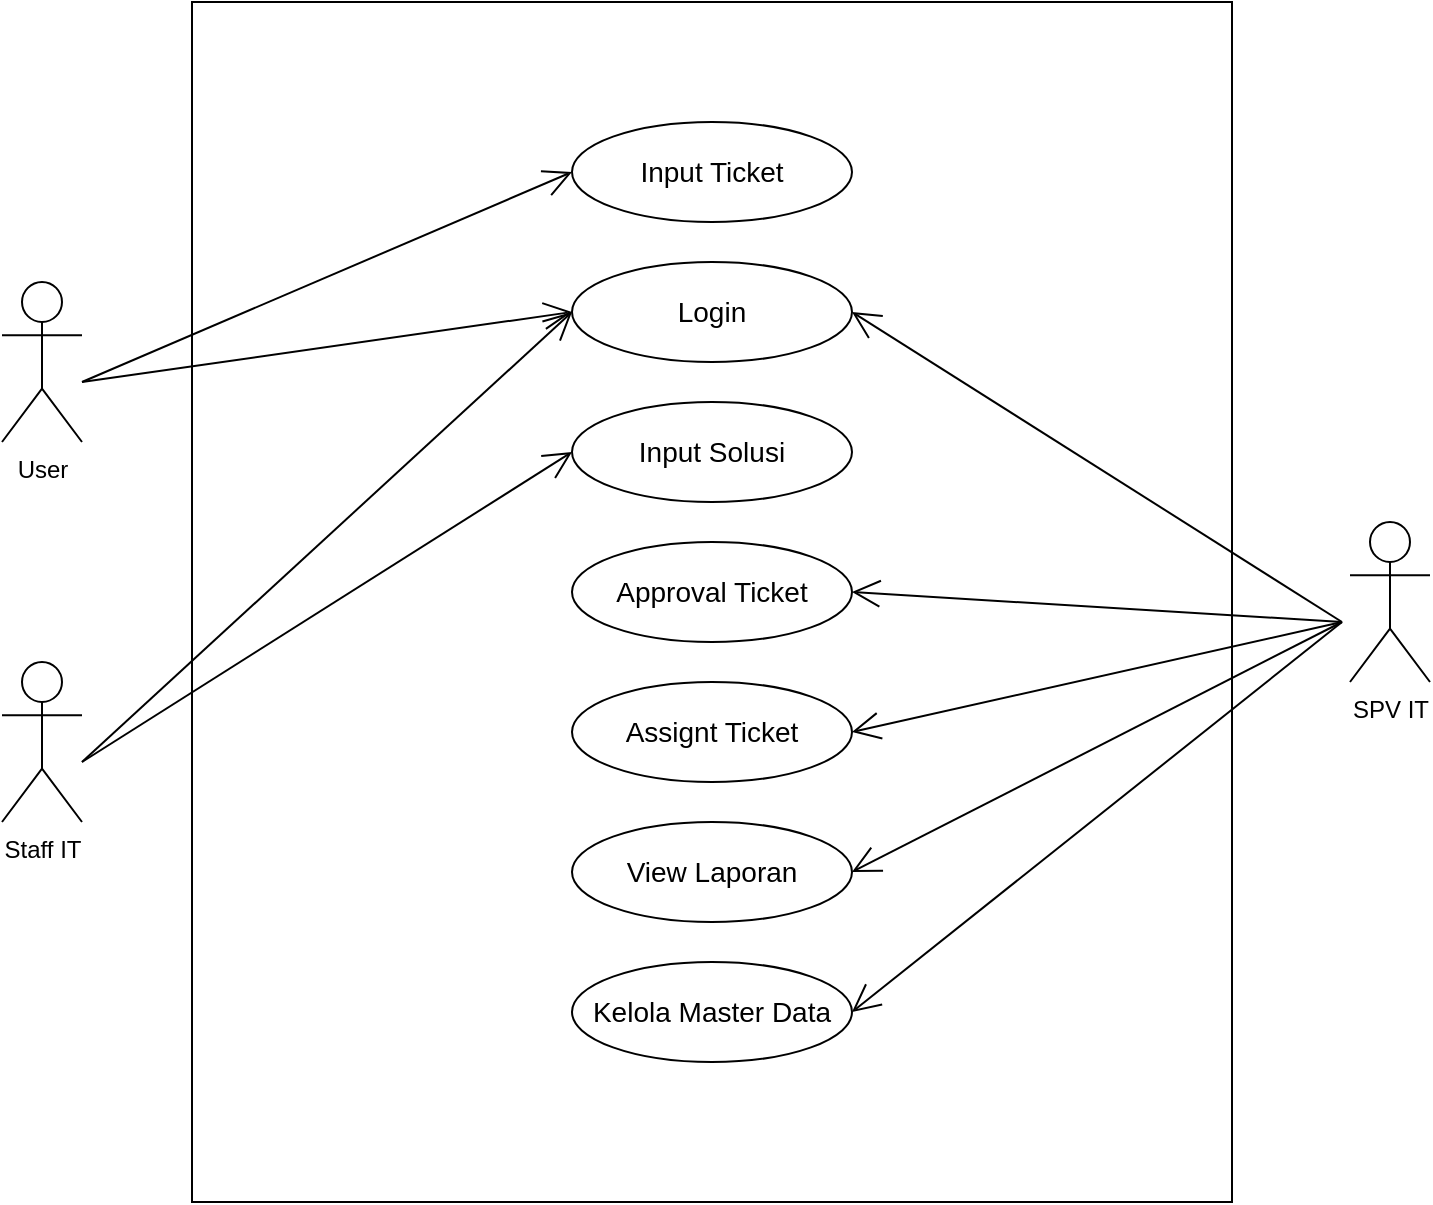 <mxfile version="13.9.9" type="device"><diagram id="9W6MRMQexe9ZCpyp-bob" name="Halaman-1"><mxGraphModel dx="1240" dy="729" grid="1" gridSize="10" guides="1" tooltips="1" connect="1" arrows="1" fold="1" page="1" pageScale="1" pageWidth="850" pageHeight="1100" math="0" shadow="0"><root><mxCell id="0"/><mxCell id="1" parent="0"/><mxCell id="tO8qUOSvni5ysCE0egIv-2" value="" style="html=1;" vertex="1" parent="1"><mxGeometry x="175" y="160" width="520" height="600" as="geometry"/></mxCell><mxCell id="tO8qUOSvni5ysCE0egIv-3" value="User" style="shape=umlActor;verticalLabelPosition=bottom;verticalAlign=top;html=1;" vertex="1" parent="1"><mxGeometry x="80" y="300" width="40" height="80" as="geometry"/></mxCell><mxCell id="tO8qUOSvni5ysCE0egIv-4" value="SPV IT" style="shape=umlActor;verticalLabelPosition=bottom;verticalAlign=top;html=1;" vertex="1" parent="1"><mxGeometry x="754" y="420" width="40" height="80" as="geometry"/></mxCell><mxCell id="tO8qUOSvni5ysCE0egIv-5" value="Staff IT" style="shape=umlActor;verticalLabelPosition=bottom;verticalAlign=top;html=1;" vertex="1" parent="1"><mxGeometry x="80" y="490" width="40" height="80" as="geometry"/></mxCell><mxCell id="tO8qUOSvni5ysCE0egIv-6" value="Input Ticket" style="ellipse;whiteSpace=wrap;html=1;fontSize=14;" vertex="1" parent="1"><mxGeometry x="365" y="220" width="140" height="50" as="geometry"/></mxCell><mxCell id="tO8qUOSvni5ysCE0egIv-8" value="Login" style="ellipse;whiteSpace=wrap;html=1;fontSize=14;" vertex="1" parent="1"><mxGeometry x="365" y="290" width="140" height="50" as="geometry"/></mxCell><mxCell id="tO8qUOSvni5ysCE0egIv-9" value="Input Solusi" style="ellipse;whiteSpace=wrap;html=1;fontSize=14;" vertex="1" parent="1"><mxGeometry x="365" y="360" width="140" height="50" as="geometry"/></mxCell><mxCell id="tO8qUOSvni5ysCE0egIv-10" value="Approval Ticket" style="ellipse;whiteSpace=wrap;html=1;fontSize=14;" vertex="1" parent="1"><mxGeometry x="365" y="430" width="140" height="50" as="geometry"/></mxCell><mxCell id="tO8qUOSvni5ysCE0egIv-11" value="Assignt Ticket" style="ellipse;whiteSpace=wrap;html=1;fontSize=14;" vertex="1" parent="1"><mxGeometry x="365" y="500" width="140" height="50" as="geometry"/></mxCell><mxCell id="tO8qUOSvni5ysCE0egIv-12" value="View Laporan" style="ellipse;whiteSpace=wrap;html=1;fontSize=14;" vertex="1" parent="1"><mxGeometry x="365" y="570" width="140" height="50" as="geometry"/></mxCell><mxCell id="tO8qUOSvni5ysCE0egIv-13" value="Kelola Master Data" style="ellipse;whiteSpace=wrap;html=1;fontSize=14;" vertex="1" parent="1"><mxGeometry x="365" y="640" width="140" height="50" as="geometry"/></mxCell><mxCell id="tO8qUOSvni5ysCE0egIv-14" value="" style="endArrow=open;endFill=1;endSize=12;html=1;fontSize=14;entryX=0;entryY=0.5;entryDx=0;entryDy=0;" edge="1" parent="1" target="tO8qUOSvni5ysCE0egIv-6"><mxGeometry width="160" relative="1" as="geometry"><mxPoint x="120" y="350" as="sourcePoint"/><mxPoint x="280" y="350" as="targetPoint"/></mxGeometry></mxCell><mxCell id="tO8qUOSvni5ysCE0egIv-15" value="" style="endArrow=open;endFill=1;endSize=12;html=1;fontSize=14;entryX=0;entryY=0.5;entryDx=0;entryDy=0;" edge="1" parent="1" target="tO8qUOSvni5ysCE0egIv-8"><mxGeometry width="160" relative="1" as="geometry"><mxPoint x="120" y="350" as="sourcePoint"/><mxPoint x="375" y="255" as="targetPoint"/></mxGeometry></mxCell><mxCell id="tO8qUOSvni5ysCE0egIv-16" value="" style="endArrow=open;endFill=1;endSize=12;html=1;fontSize=14;entryX=0;entryY=0.5;entryDx=0;entryDy=0;" edge="1" parent="1" target="tO8qUOSvni5ysCE0egIv-8"><mxGeometry width="160" relative="1" as="geometry"><mxPoint x="120" y="540" as="sourcePoint"/><mxPoint x="360" y="320" as="targetPoint"/></mxGeometry></mxCell><mxCell id="tO8qUOSvni5ysCE0egIv-17" value="" style="endArrow=open;endFill=1;endSize=12;html=1;fontSize=14;entryX=0;entryY=0.5;entryDx=0;entryDy=0;" edge="1" parent="1" target="tO8qUOSvni5ysCE0egIv-9"><mxGeometry width="160" relative="1" as="geometry"><mxPoint x="120" y="540" as="sourcePoint"/><mxPoint x="370" y="330" as="targetPoint"/></mxGeometry></mxCell><mxCell id="tO8qUOSvni5ysCE0egIv-19" value="" style="endArrow=open;endFill=1;endSize=12;html=1;fontSize=14;entryX=1;entryY=0.5;entryDx=0;entryDy=0;" edge="1" parent="1" target="tO8qUOSvni5ysCE0egIv-8"><mxGeometry width="160" relative="1" as="geometry"><mxPoint x="750" y="470" as="sourcePoint"/><mxPoint x="580" y="480" as="targetPoint"/></mxGeometry></mxCell><mxCell id="tO8qUOSvni5ysCE0egIv-20" value="" style="endArrow=open;endFill=1;endSize=12;html=1;fontSize=14;entryX=1;entryY=0.5;entryDx=0;entryDy=0;" edge="1" parent="1" target="tO8qUOSvni5ysCE0egIv-10"><mxGeometry width="160" relative="1" as="geometry"><mxPoint x="750" y="470" as="sourcePoint"/><mxPoint x="515.0" y="325" as="targetPoint"/></mxGeometry></mxCell><mxCell id="tO8qUOSvni5ysCE0egIv-21" value="" style="endArrow=open;endFill=1;endSize=12;html=1;fontSize=14;entryX=1;entryY=0.5;entryDx=0;entryDy=0;" edge="1" parent="1" target="tO8qUOSvni5ysCE0egIv-11"><mxGeometry width="160" relative="1" as="geometry"><mxPoint x="750" y="470" as="sourcePoint"/><mxPoint x="515.0" y="465" as="targetPoint"/></mxGeometry></mxCell><mxCell id="tO8qUOSvni5ysCE0egIv-23" value="" style="endArrow=open;endFill=1;endSize=12;html=1;fontSize=14;entryX=1;entryY=0.5;entryDx=0;entryDy=0;" edge="1" parent="1" target="tO8qUOSvni5ysCE0egIv-12"><mxGeometry width="160" relative="1" as="geometry"><mxPoint x="750" y="470" as="sourcePoint"/><mxPoint x="515.0" y="535" as="targetPoint"/></mxGeometry></mxCell><mxCell id="tO8qUOSvni5ysCE0egIv-24" value="" style="endArrow=open;endFill=1;endSize=12;html=1;fontSize=14;entryX=1;entryY=0.5;entryDx=0;entryDy=0;" edge="1" parent="1" target="tO8qUOSvni5ysCE0egIv-13"><mxGeometry width="160" relative="1" as="geometry"><mxPoint x="750" y="470" as="sourcePoint"/><mxPoint x="515.0" y="605" as="targetPoint"/></mxGeometry></mxCell></root></mxGraphModel></diagram></mxfile>